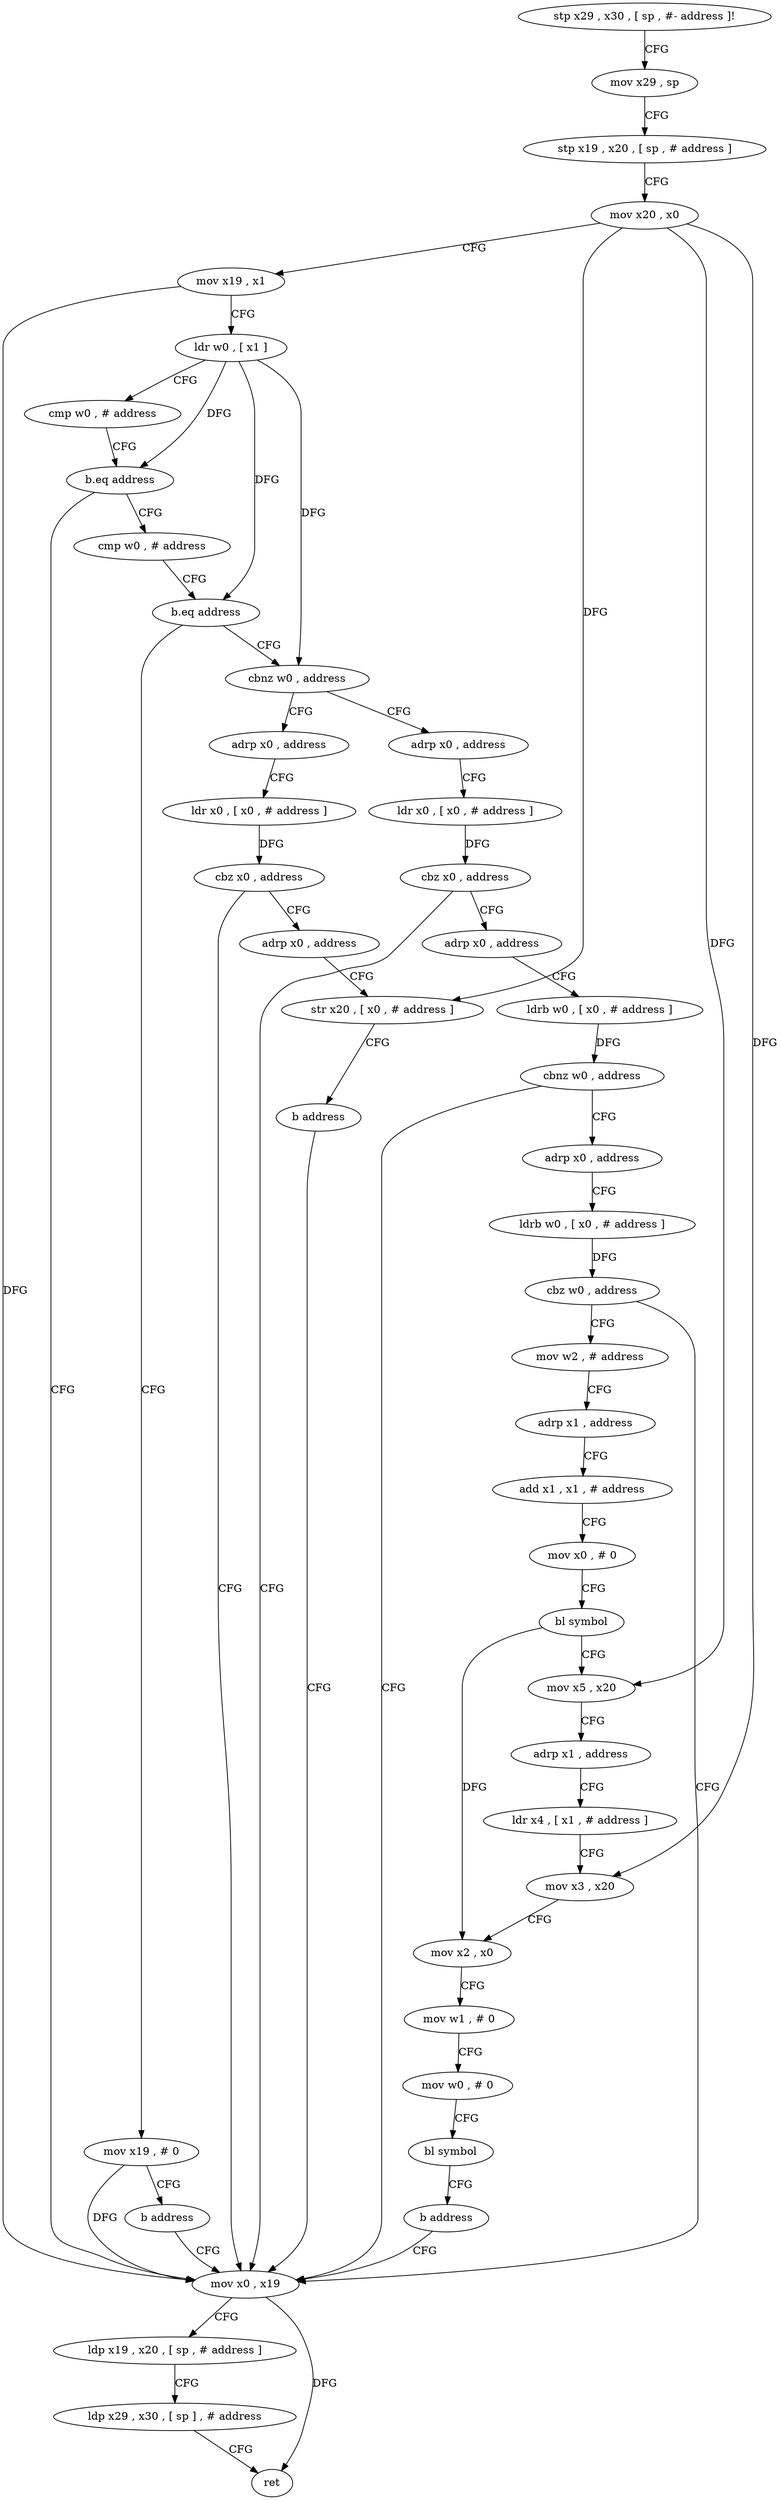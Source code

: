 digraph "func" {
"4243908" [label = "stp x29 , x30 , [ sp , #- address ]!" ]
"4243912" [label = "mov x29 , sp" ]
"4243916" [label = "stp x19 , x20 , [ sp , # address ]" ]
"4243920" [label = "mov x20 , x0" ]
"4243924" [label = "mov x19 , x1" ]
"4243928" [label = "ldr w0 , [ x1 ]" ]
"4243932" [label = "cmp w0 , # address" ]
"4243936" [label = "b.eq address" ]
"4244056" [label = "mov x0 , x19" ]
"4243940" [label = "cmp w0 , # address" ]
"4244060" [label = "ldp x19 , x20 , [ sp , # address ]" ]
"4244064" [label = "ldp x29 , x30 , [ sp ] , # address" ]
"4244068" [label = "ret" ]
"4243944" [label = "b.eq address" ]
"4244084" [label = "mov x19 , # 0" ]
"4243948" [label = "cbnz w0 , address" ]
"4244088" [label = "b address" ]
"4244044" [label = "adrp x0 , address" ]
"4243952" [label = "adrp x0 , address" ]
"4244048" [label = "ldr x0 , [ x0 , # address ]" ]
"4244052" [label = "cbz x0 , address" ]
"4244072" [label = "adrp x0 , address" ]
"4243956" [label = "ldr x0 , [ x0 , # address ]" ]
"4243960" [label = "cbz x0 , address" ]
"4243964" [label = "adrp x0 , address" ]
"4244076" [label = "str x20 , [ x0 , # address ]" ]
"4244080" [label = "b address" ]
"4243968" [label = "ldrb w0 , [ x0 , # address ]" ]
"4243972" [label = "cbnz w0 , address" ]
"4243976" [label = "adrp x0 , address" ]
"4243980" [label = "ldrb w0 , [ x0 , # address ]" ]
"4243984" [label = "cbz w0 , address" ]
"4243988" [label = "mov w2 , # address" ]
"4243992" [label = "adrp x1 , address" ]
"4243996" [label = "add x1 , x1 , # address" ]
"4244000" [label = "mov x0 , # 0" ]
"4244004" [label = "bl symbol" ]
"4244008" [label = "mov x5 , x20" ]
"4244012" [label = "adrp x1 , address" ]
"4244016" [label = "ldr x4 , [ x1 , # address ]" ]
"4244020" [label = "mov x3 , x20" ]
"4244024" [label = "mov x2 , x0" ]
"4244028" [label = "mov w1 , # 0" ]
"4244032" [label = "mov w0 , # 0" ]
"4244036" [label = "bl symbol" ]
"4244040" [label = "b address" ]
"4243908" -> "4243912" [ label = "CFG" ]
"4243912" -> "4243916" [ label = "CFG" ]
"4243916" -> "4243920" [ label = "CFG" ]
"4243920" -> "4243924" [ label = "CFG" ]
"4243920" -> "4244076" [ label = "DFG" ]
"4243920" -> "4244008" [ label = "DFG" ]
"4243920" -> "4244020" [ label = "DFG" ]
"4243924" -> "4243928" [ label = "CFG" ]
"4243924" -> "4244056" [ label = "DFG" ]
"4243928" -> "4243932" [ label = "CFG" ]
"4243928" -> "4243936" [ label = "DFG" ]
"4243928" -> "4243944" [ label = "DFG" ]
"4243928" -> "4243948" [ label = "DFG" ]
"4243932" -> "4243936" [ label = "CFG" ]
"4243936" -> "4244056" [ label = "CFG" ]
"4243936" -> "4243940" [ label = "CFG" ]
"4244056" -> "4244060" [ label = "CFG" ]
"4244056" -> "4244068" [ label = "DFG" ]
"4243940" -> "4243944" [ label = "CFG" ]
"4244060" -> "4244064" [ label = "CFG" ]
"4244064" -> "4244068" [ label = "CFG" ]
"4243944" -> "4244084" [ label = "CFG" ]
"4243944" -> "4243948" [ label = "CFG" ]
"4244084" -> "4244088" [ label = "CFG" ]
"4244084" -> "4244056" [ label = "DFG" ]
"4243948" -> "4244044" [ label = "CFG" ]
"4243948" -> "4243952" [ label = "CFG" ]
"4244088" -> "4244056" [ label = "CFG" ]
"4244044" -> "4244048" [ label = "CFG" ]
"4243952" -> "4243956" [ label = "CFG" ]
"4244048" -> "4244052" [ label = "DFG" ]
"4244052" -> "4244072" [ label = "CFG" ]
"4244052" -> "4244056" [ label = "CFG" ]
"4244072" -> "4244076" [ label = "CFG" ]
"4243956" -> "4243960" [ label = "DFG" ]
"4243960" -> "4244056" [ label = "CFG" ]
"4243960" -> "4243964" [ label = "CFG" ]
"4243964" -> "4243968" [ label = "CFG" ]
"4244076" -> "4244080" [ label = "CFG" ]
"4244080" -> "4244056" [ label = "CFG" ]
"4243968" -> "4243972" [ label = "DFG" ]
"4243972" -> "4244056" [ label = "CFG" ]
"4243972" -> "4243976" [ label = "CFG" ]
"4243976" -> "4243980" [ label = "CFG" ]
"4243980" -> "4243984" [ label = "DFG" ]
"4243984" -> "4244056" [ label = "CFG" ]
"4243984" -> "4243988" [ label = "CFG" ]
"4243988" -> "4243992" [ label = "CFG" ]
"4243992" -> "4243996" [ label = "CFG" ]
"4243996" -> "4244000" [ label = "CFG" ]
"4244000" -> "4244004" [ label = "CFG" ]
"4244004" -> "4244008" [ label = "CFG" ]
"4244004" -> "4244024" [ label = "DFG" ]
"4244008" -> "4244012" [ label = "CFG" ]
"4244012" -> "4244016" [ label = "CFG" ]
"4244016" -> "4244020" [ label = "CFG" ]
"4244020" -> "4244024" [ label = "CFG" ]
"4244024" -> "4244028" [ label = "CFG" ]
"4244028" -> "4244032" [ label = "CFG" ]
"4244032" -> "4244036" [ label = "CFG" ]
"4244036" -> "4244040" [ label = "CFG" ]
"4244040" -> "4244056" [ label = "CFG" ]
}
